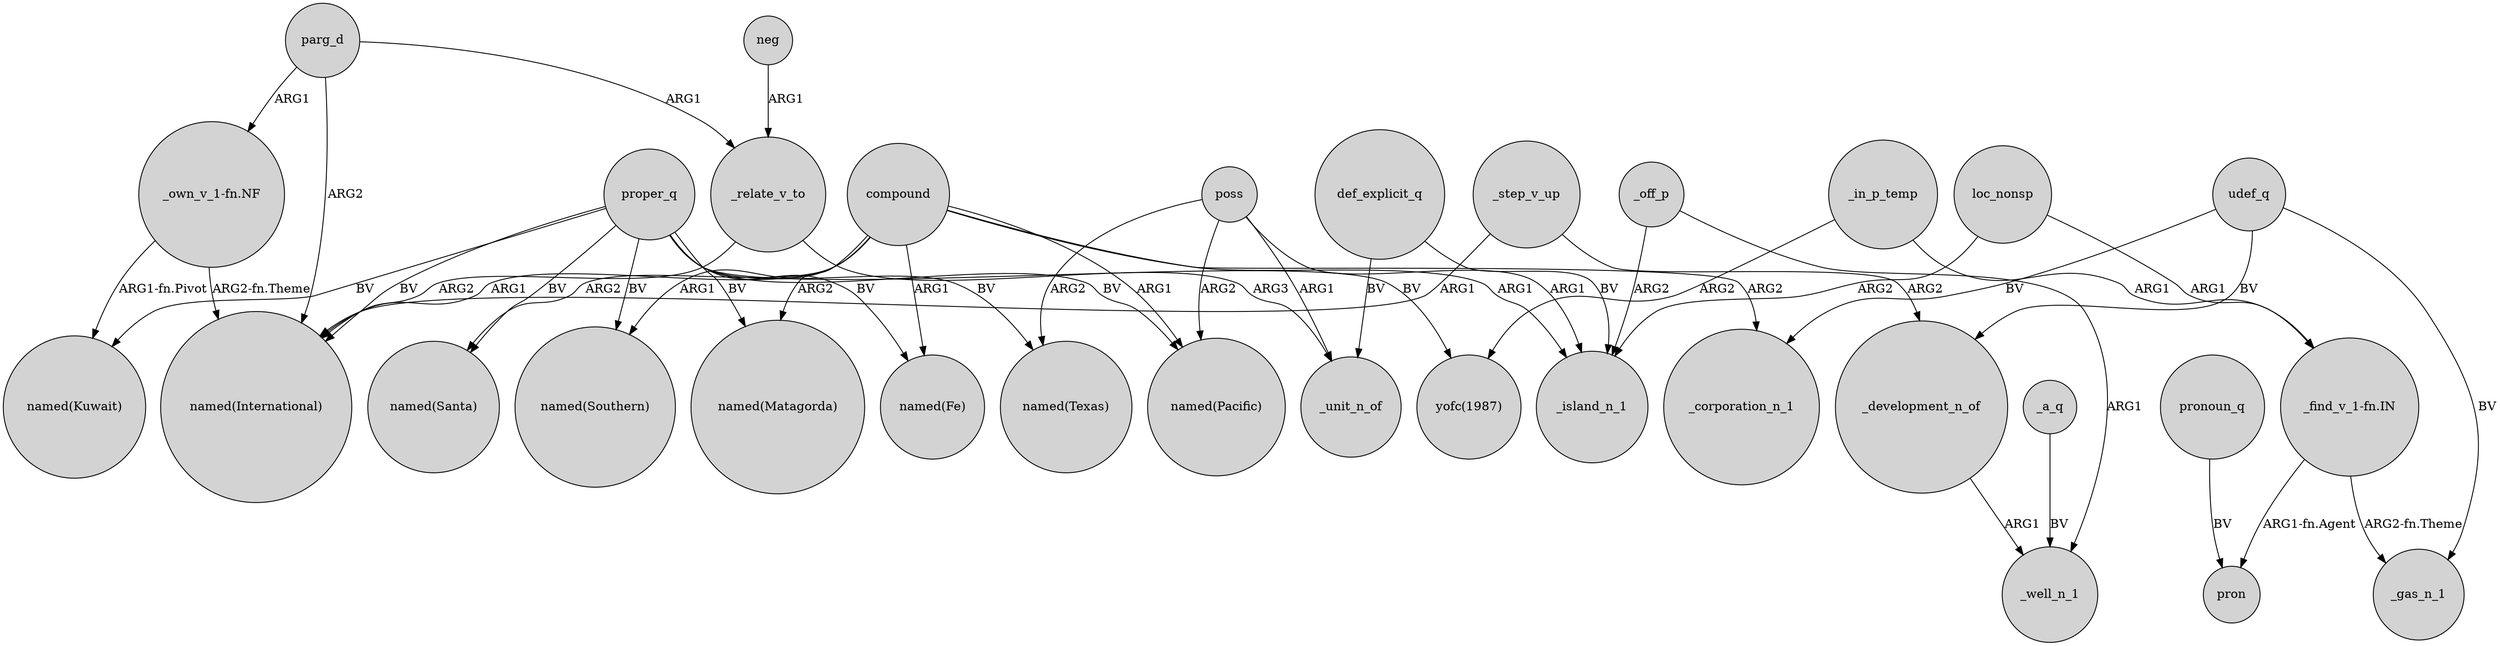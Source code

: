 digraph {
	node [shape=circle style=filled]
	compound -> "named(International)" [label=ARG1]
	"_find_v_1-fn.IN" -> _gas_n_1 [label="ARG2-fn.Theme"]
	_off_p -> _well_n_1 [label=ARG1]
	_in_p_temp -> "yofc(1987)" [label=ARG2]
	loc_nonsp -> _island_n_1 [label=ARG2]
	poss -> "named(Texas)" [label=ARG2]
	compound -> "named(Matagorda)" [label=ARG2]
	loc_nonsp -> "_find_v_1-fn.IN" [label=ARG1]
	def_explicit_q -> _unit_n_of [label=BV]
	parg_d -> _relate_v_to [label=ARG1]
	_step_v_up -> _development_n_of [label=ARG2]
	proper_q -> "named(Matagorda)" [label=BV]
	compound -> _corporation_n_1 [label=ARG2]
	compound -> "named(Santa)" [label=ARG2]
	_development_n_of -> _well_n_1 [label=ARG1]
	proper_q -> "named(Fe)" [label=BV]
	_relate_v_to -> "named(International)" [label=ARG2]
	proper_q -> "named(Santa)" [label=BV]
	parg_d -> "_own_v_1-fn.NF" [label=ARG1]
	compound -> "named(Fe)" [label=ARG1]
	compound -> "named(Southern)" [label=ARG1]
	poss -> _island_n_1 [label=ARG1]
	_in_p_temp -> "_find_v_1-fn.IN" [label=ARG1]
	parg_d -> "named(International)" [label=ARG2]
	udef_q -> _corporation_n_1 [label=BV]
	proper_q -> "named(Southern)" [label=BV]
	_a_q -> _well_n_1 [label=BV]
	proper_q -> "named(Kuwait)" [label=BV]
	proper_q -> "named(Texas)" [label=BV]
	pronoun_q -> pron [label=BV]
	poss -> _unit_n_of [label=ARG1]
	_off_p -> _island_n_1 [label=ARG2]
	"_own_v_1-fn.NF" -> "named(International)" [label="ARG2-fn.Theme"]
	_relate_v_to -> _unit_n_of [label=ARG3]
	poss -> "named(Pacific)" [label=ARG2]
	udef_q -> _gas_n_1 [label=BV]
	neg -> _relate_v_to [label=ARG1]
	"_own_v_1-fn.NF" -> "named(Kuwait)" [label="ARG1-fn.Pivot"]
	proper_q -> "yofc(1987)" [label=BV]
	udef_q -> _development_n_of [label=BV]
	_step_v_up -> "named(International)" [label=ARG1]
	compound -> _island_n_1 [label=ARG1]
	"_find_v_1-fn.IN" -> pron [label="ARG1-fn.Agent"]
	compound -> "named(Pacific)" [label=ARG1]
	def_explicit_q -> _island_n_1 [label=BV]
	proper_q -> "named(Pacific)" [label=BV]
	proper_q -> "named(International)" [label=BV]
}
